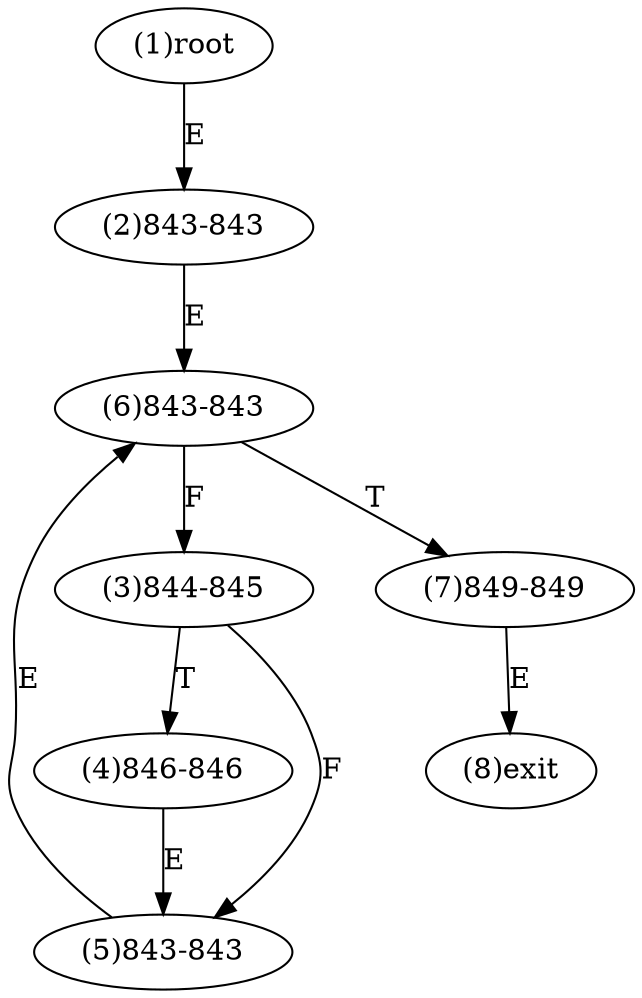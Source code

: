 digraph "" { 
1[ label="(1)root"];
2[ label="(2)843-843"];
3[ label="(3)844-845"];
4[ label="(4)846-846"];
5[ label="(5)843-843"];
6[ label="(6)843-843"];
7[ label="(7)849-849"];
8[ label="(8)exit"];
1->2[ label="E"];
2->6[ label="E"];
3->5[ label="F"];
3->4[ label="T"];
4->5[ label="E"];
5->6[ label="E"];
6->3[ label="F"];
6->7[ label="T"];
7->8[ label="E"];
}